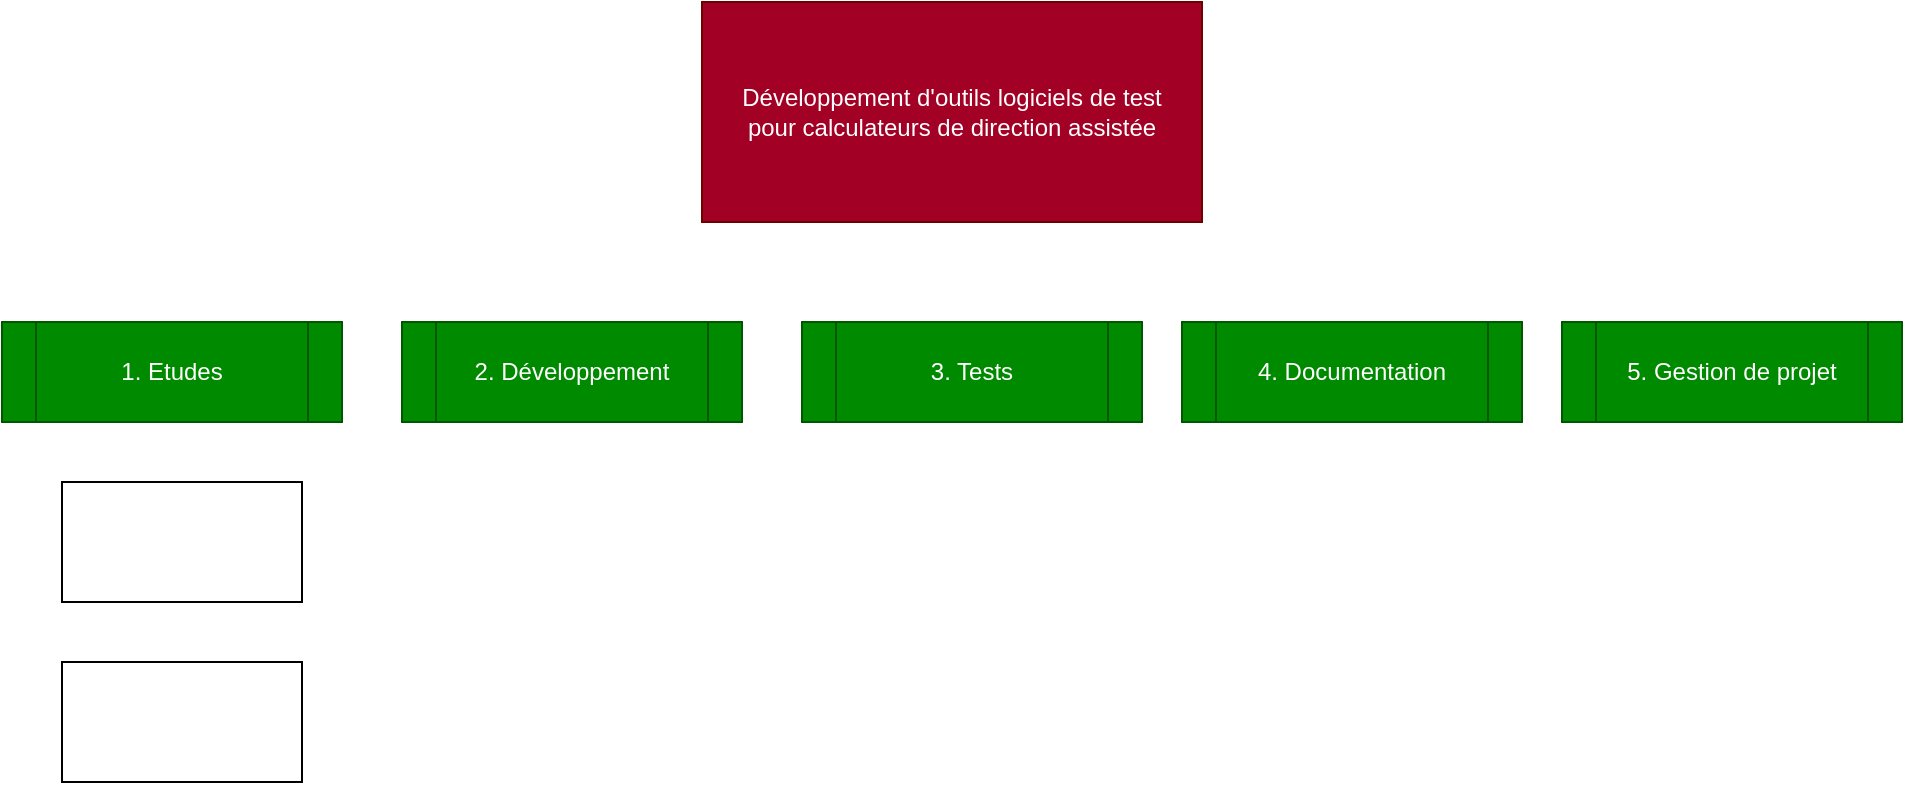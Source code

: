 <mxfile>
    <diagram id="uHz4Q8-J_jif9KX5Zpy9" name="Page-1">
        <mxGraphModel dx="1568" dy="779" grid="1" gridSize="10" guides="1" tooltips="1" connect="1" arrows="1" fold="1" page="0" pageScale="1" pageWidth="850" pageHeight="1100" math="0" shadow="0">
            <root>
                <mxCell id="0"/>
                <mxCell id="1" parent="0"/>
                <mxCell id="2" value="Développement d'outils logiciels de test pour calculateurs de direction assistée" style="rounded=0;whiteSpace=wrap;html=1;spacing=16;fillColor=#a20025;strokeColor=#6F0000;fontColor=#ffffff;" vertex="1" parent="1">
                    <mxGeometry x="240" y="280" width="250" height="110" as="geometry"/>
                </mxCell>
                <mxCell id="3" value="1. Etudes" style="shape=process;whiteSpace=wrap;html=1;backgroundOutline=1;fillColor=#008a00;fontColor=#ffffff;strokeColor=#005700;" vertex="1" parent="1">
                    <mxGeometry x="-110" y="440" width="170" height="50" as="geometry"/>
                </mxCell>
                <mxCell id="4" value="2. Développement" style="shape=process;whiteSpace=wrap;html=1;backgroundOutline=1;fillColor=#008a00;fontColor=#ffffff;strokeColor=#005700;" vertex="1" parent="1">
                    <mxGeometry x="90" y="440" width="170" height="50" as="geometry"/>
                </mxCell>
                <mxCell id="5" value="3. Tests" style="shape=process;whiteSpace=wrap;html=1;backgroundOutline=1;fillColor=#008a00;fontColor=#ffffff;strokeColor=#005700;" vertex="1" parent="1">
                    <mxGeometry x="290" y="440" width="170" height="50" as="geometry"/>
                </mxCell>
                <mxCell id="6" value="4. Documentation" style="shape=process;whiteSpace=wrap;html=1;backgroundOutline=1;fillColor=#008a00;fontColor=#ffffff;strokeColor=#005700;" vertex="1" parent="1">
                    <mxGeometry x="480" y="440" width="170" height="50" as="geometry"/>
                </mxCell>
                <mxCell id="7" value="5. Gestion de projet" style="shape=process;whiteSpace=wrap;html=1;backgroundOutline=1;fillColor=#008a00;strokeColor=#005700;fontColor=#ffffff;" vertex="1" parent="1">
                    <mxGeometry x="670" y="440" width="170" height="50" as="geometry"/>
                </mxCell>
                <mxCell id="8" value="" style="rounded=0;whiteSpace=wrap;html=1;" vertex="1" parent="1">
                    <mxGeometry x="-80" y="520" width="120" height="60" as="geometry"/>
                </mxCell>
                <mxCell id="9" value="" style="rounded=0;whiteSpace=wrap;html=1;" vertex="1" parent="1">
                    <mxGeometry x="-80" y="610" width="120" height="60" as="geometry"/>
                </mxCell>
            </root>
        </mxGraphModel>
    </diagram>
</mxfile>
